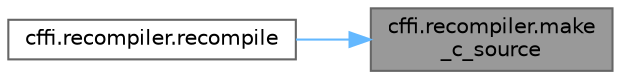 digraph "cffi.recompiler.make_c_source"
{
 // LATEX_PDF_SIZE
  bgcolor="transparent";
  edge [fontname=Helvetica,fontsize=10,labelfontname=Helvetica,labelfontsize=10];
  node [fontname=Helvetica,fontsize=10,shape=box,height=0.2,width=0.4];
  rankdir="RL";
  Node1 [id="Node000001",label="cffi.recompiler.make\l_c_source",height=0.2,width=0.4,color="gray40", fillcolor="grey60", style="filled", fontcolor="black",tooltip=" "];
  Node1 -> Node2 [id="edge1_Node000001_Node000002",dir="back",color="steelblue1",style="solid",tooltip=" "];
  Node2 [id="Node000002",label="cffi.recompiler.recompile",height=0.2,width=0.4,color="grey40", fillcolor="white", style="filled",URL="$namespacecffi_1_1recompiler.html#aac0571110195f7727d2a3a41b87260ac",tooltip=" "];
}
